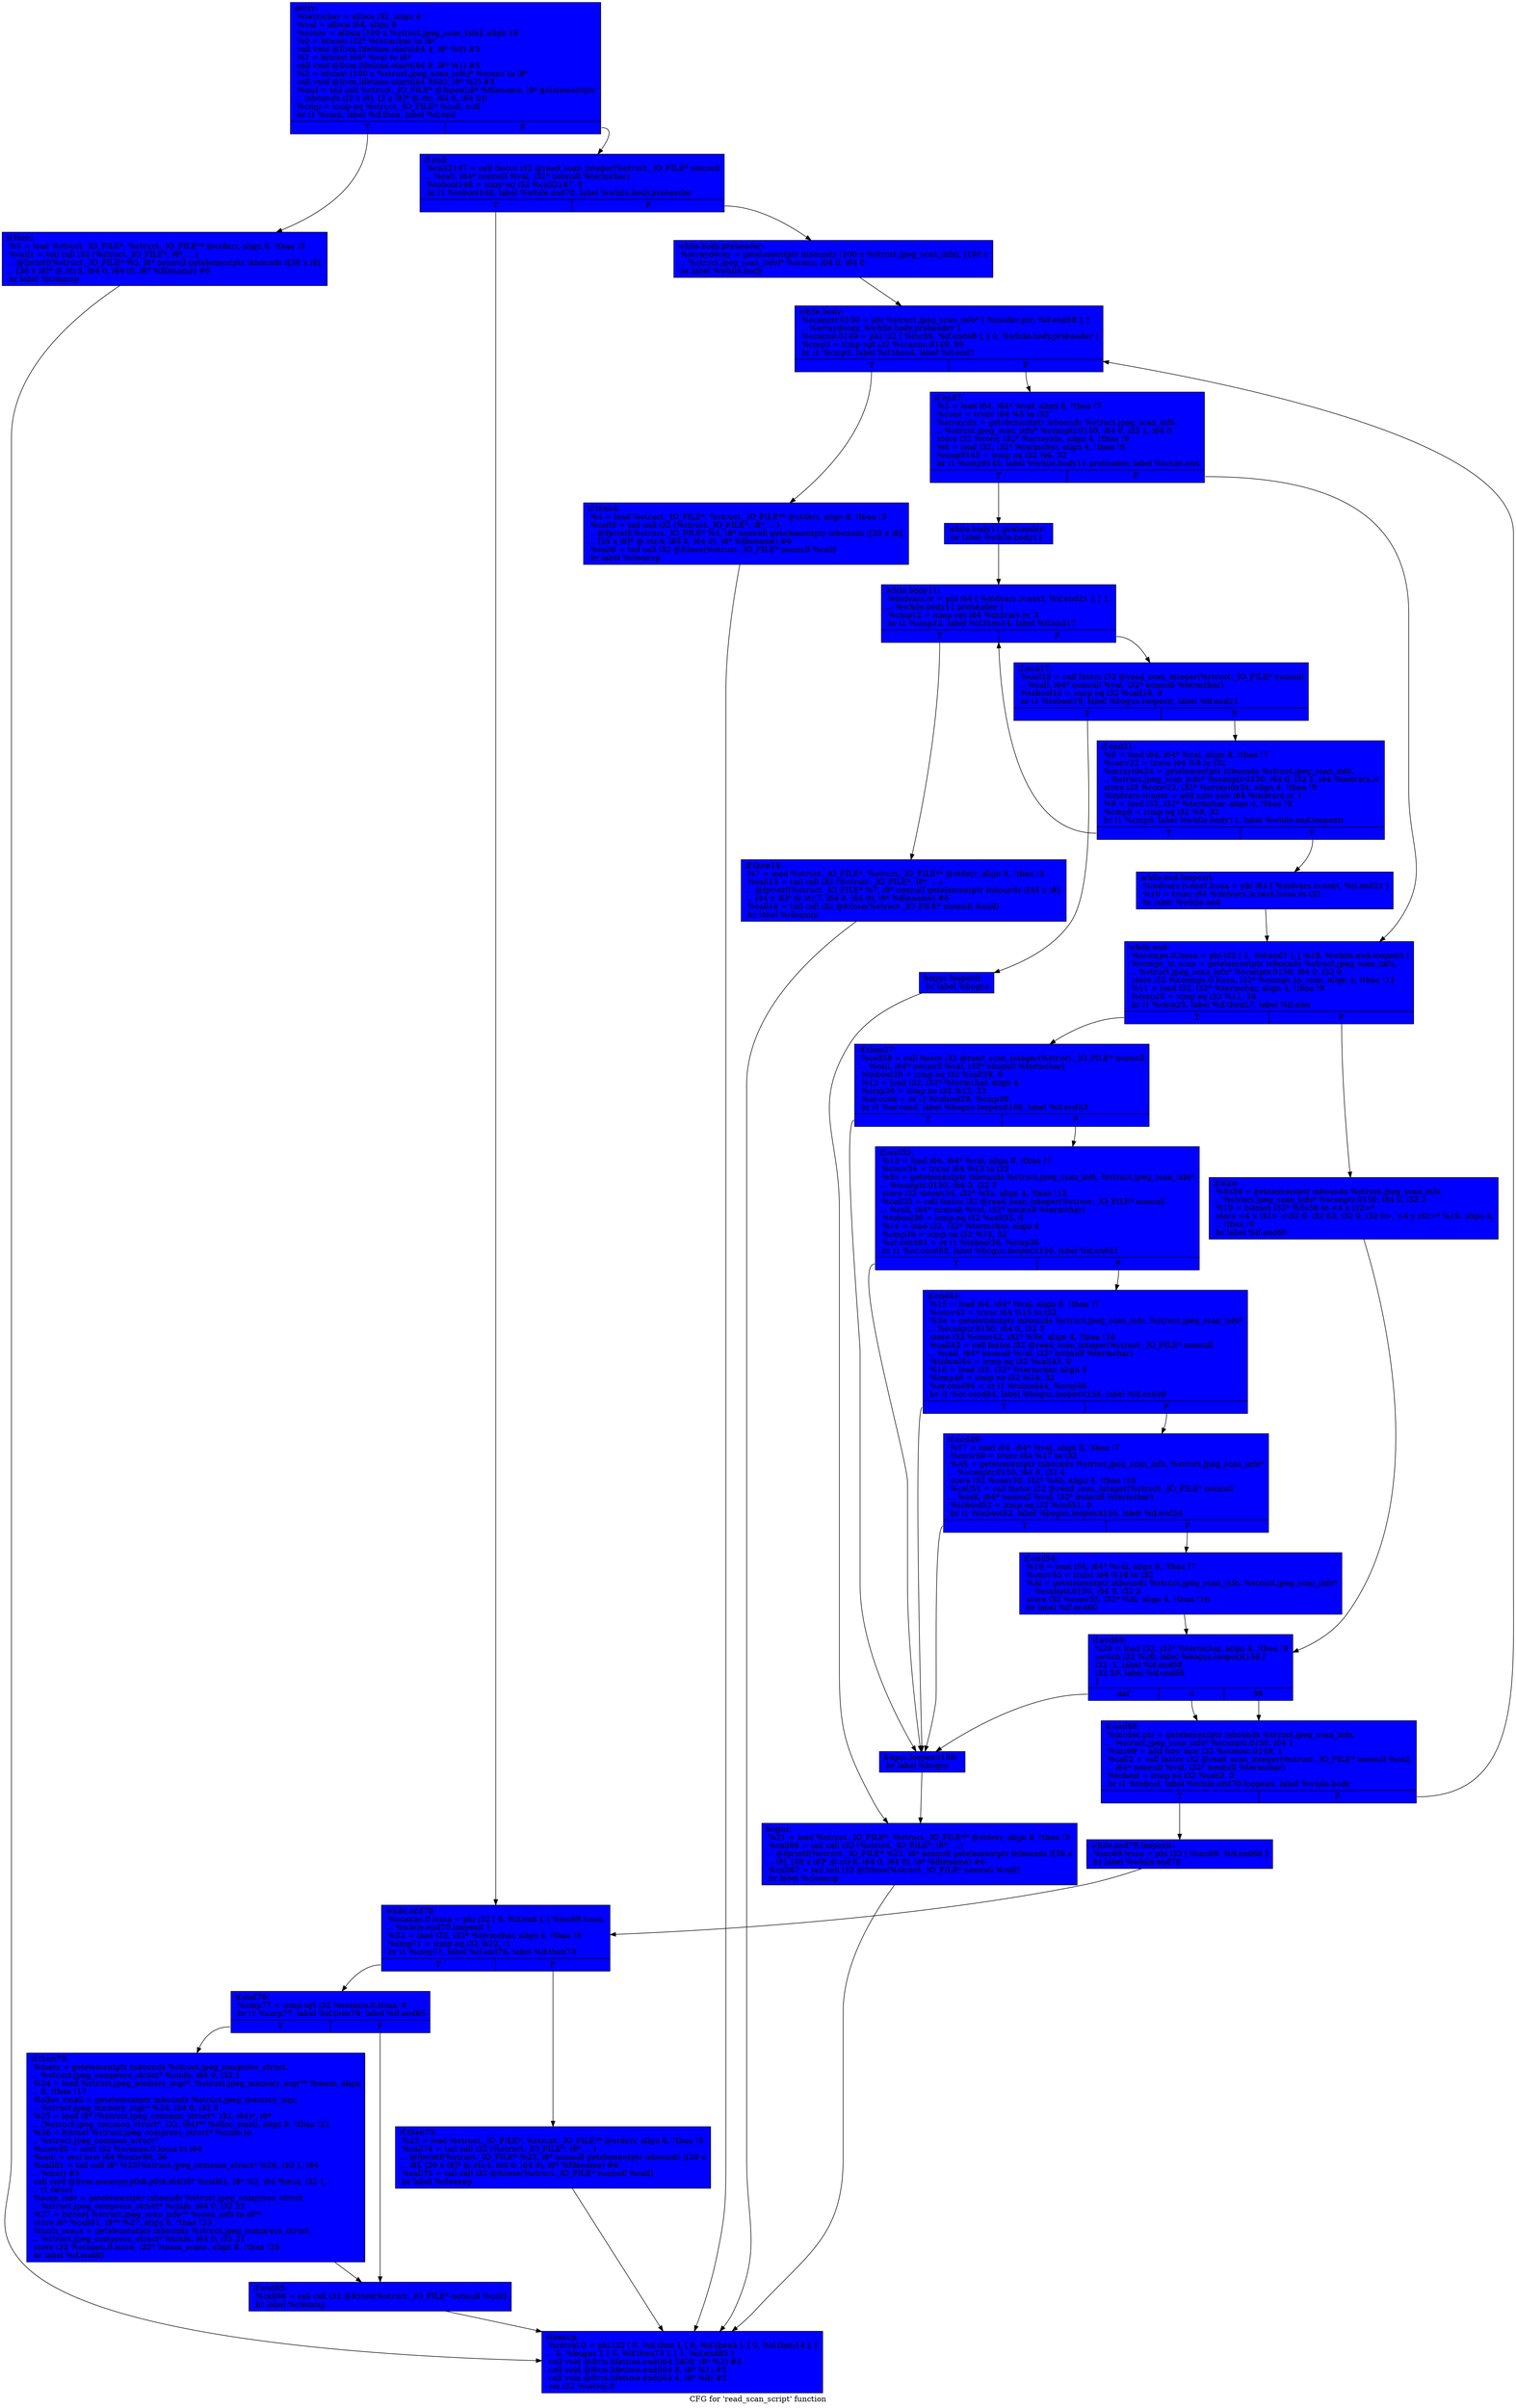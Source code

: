 digraph "CFG for 'read_scan_script' function" {
	label="CFG for 'read_scan_script' function";

	Node0x5e333c0 [shape=record, style = filled, fillcolor = blue, label="{entry:\l  %termchar = alloca i32, align 4\l  %val = alloca i64, align 8\l  %scans = alloca [100 x %struct.jpeg_scan_info], align 16\l  %0 = bitcast i32* %termchar to i8*\l  call void @llvm.lifetime.start(i64 4, i8* %0) #5\l  %1 = bitcast i64* %val to i8*\l  call void @llvm.lifetime.start(i64 8, i8* %1) #5\l  %2 = bitcast [100 x %struct.jpeg_scan_info]* %scans to i8*\l  call void @llvm.lifetime.start(i64 3600, i8* %2) #5\l  %call = tail call %struct._IO_FILE* @fopen(i8* %filename, i8* getelementptr\l... inbounds ([2 x i8], [2 x i8]* @.str, i64 0, i64 0))\l  %cmp = icmp eq %struct._IO_FILE* %call, null\l  br i1 %cmp, label %if.then, label %if.end\l|{<s0>T|<s1>F}}"];
	Node0x5e333c0:s0 -> Node0x5e43950;
	Node0x5e333c0:s1 -> Node0x5e43a20;
	Node0x5e43950 [shape=record, style = filled, fillcolor = blue, label="{if.then:                                          \l  %3 = load %struct._IO_FILE*, %struct._IO_FILE** @stderr, align 8, !tbaa !3\l  %call1 = tail call i32 (%struct._IO_FILE*, i8*, ...)\l... @fprintf(%struct._IO_FILE* %3, i8* nonnull getelementptr inbounds ([36 x i8],\l... [36 x i8]* @.str.5, i64 0, i64 0), i8* %filename) #6\l  br label %cleanup\l}"];
	Node0x5e43950 -> Node0x5e43d50;
	Node0x5e43a20 [shape=record, style = filled, fillcolor = blue, label="{if.end:                                           \l  %call2147 = call fastcc i32 @read_scan_integer(%struct._IO_FILE* nonnull\l... %call, i64* nonnull %val, i32* nonnull %termchar)\l  %tobool148 = icmp eq i32 %call2147, 0\l  br i1 %tobool148, label %while.end70, label %while.body.preheader\l|{<s0>T|<s1>F}}"];
	Node0x5e43a20:s0 -> Node0x5e44290;
	Node0x5e43a20:s1 -> Node0x5e44370;
	Node0x5e44370 [shape=record, style = filled, fillcolor = blue, label="{while.body.preheader:                             \l  %arraydecay = getelementptr inbounds [100 x %struct.jpeg_scan_info], [100 x\l... %struct.jpeg_scan_info]* %scans, i64 0, i64 0\l  br label %while.body\l}"];
	Node0x5e44370 -> Node0x5e445b0;
	Node0x5e445b0 [shape=record, style = filled, fillcolor = blue, label="{while.body:                                       \l  %scanptr.0150 = phi %struct.jpeg_scan_info* [ %incdec.ptr, %if.end68 ], [\l... %arraydecay, %while.body.preheader ]\l  %scanno.0149 = phi i32 [ %inc69, %if.end68 ], [ 0, %while.body.preheader ]\l  %cmp3 = icmp sgt i32 %scanno.0149, 99\l  br i1 %cmp3, label %if.then4, label %if.end7\l|{<s0>T|<s1>F}}"];
	Node0x5e445b0:s0 -> Node0x5e44af0;
	Node0x5e445b0:s1 -> Node0x5e44bd0;
	Node0x5e44af0 [shape=record, style = filled, fillcolor = blue, label="{if.then4:                                         \l  %4 = load %struct._IO_FILE*, %struct._IO_FILE** @stderr, align 8, !tbaa !3\l  %call5 = tail call i32 (%struct._IO_FILE*, i8*, ...)\l... @fprintf(%struct._IO_FILE* %4, i8* nonnull getelementptr inbounds ([35 x i8],\l... [35 x i8]* @.str.6, i64 0, i64 0), i8* %filename) #6\l  %call6 = tail call i32 @fclose(%struct._IO_FILE* nonnull %call)\l  br label %cleanup\l}"];
	Node0x5e44af0 -> Node0x5e43d50;
	Node0x5e44bd0 [shape=record, style = filled, fillcolor = blue, label="{if.end7:                                          \l  %5 = load i64, i64* %val, align 8, !tbaa !7\l  %conv = trunc i64 %5 to i32\l  %arrayidx = getelementptr inbounds %struct.jpeg_scan_info,\l... %struct.jpeg_scan_info* %scanptr.0150, i64 0, i32 1, i64 0\l  store i32 %conv, i32* %arrayidx, align 4, !tbaa !9\l  %6 = load i32, i32* %termchar, align 4, !tbaa !9\l  %cmp9145 = icmp eq i32 %6, 32\l  br i1 %cmp9145, label %while.body11.preheader, label %while.end\l|{<s0>T|<s1>F}}"];
	Node0x5e44bd0:s0 -> Node0x5e45560;
	Node0x5e44bd0:s1 -> Node0x5e45660;
	Node0x5e45560 [shape=record, style = filled, fillcolor = blue, label="{while.body11.preheader:                           \l  br label %while.body11\l}"];
	Node0x5e45560 -> Node0x5e457d0;
	Node0x5e457d0 [shape=record, style = filled, fillcolor = blue, label="{while.body11:                                     \l  %indvars.iv = phi i64 [ %indvars.iv.next, %if.end21 ], [ 1,\l... %while.body11.preheader ]\l  %cmp12 = icmp sgt i64 %indvars.iv, 3\l  br i1 %cmp12, label %if.then14, label %if.end17\l|{<s0>T|<s1>F}}"];
	Node0x5e457d0:s0 -> Node0x5e45b70;
	Node0x5e457d0:s1 -> Node0x5e45c50;
	Node0x5e45b70 [shape=record, style = filled, fillcolor = blue, label="{if.then14:                                        \l  %7 = load %struct._IO_FILE*, %struct._IO_FILE** @stderr, align 8, !tbaa !3\l  %call15 = tail call i32 (%struct._IO_FILE*, i8*, ...)\l... @fprintf(%struct._IO_FILE* %7, i8* nonnull getelementptr inbounds ([44 x i8],\l... [44 x i8]* @.str.7, i64 0, i64 0), i8* %filename) #6\l  %call16 = tail call i32 @fclose(%struct._IO_FILE* nonnull %call)\l  br label %cleanup\l}"];
	Node0x5e45b70 -> Node0x5e43d50;
	Node0x5e45c50 [shape=record, style = filled, fillcolor = blue, label="{if.end17:                                         \l  %call18 = call fastcc i32 @read_scan_integer(%struct._IO_FILE* nonnull\l... %call, i64* nonnull %val, i32* nonnull %termchar)\l  %tobool19 = icmp eq i32 %call18, 0\l  br i1 %tobool19, label %bogus.loopexit, label %if.end21\l|{<s0>T|<s1>F}}"];
	Node0x5e45c50:s0 -> Node0x5e46320;
	Node0x5e45c50:s1 -> Node0x5e458f0;
	Node0x5e458f0 [shape=record, style = filled, fillcolor = blue, label="{if.end21:                                         \l  %8 = load i64, i64* %val, align 8, !tbaa !7\l  %conv22 = trunc i64 %8 to i32\l  %arrayidx24 = getelementptr inbounds %struct.jpeg_scan_info,\l... %struct.jpeg_scan_info* %scanptr.0150, i64 0, i32 1, i64 %indvars.iv\l  store i32 %conv22, i32* %arrayidx24, align 4, !tbaa !9\l  %indvars.iv.next = add nuw nsw i64 %indvars.iv, 1\l  %9 = load i32, i32* %termchar, align 4, !tbaa !9\l  %cmp9 = icmp eq i32 %9, 32\l  br i1 %cmp9, label %while.body11, label %while.end.loopexit\l|{<s0>T|<s1>F}}"];
	Node0x5e458f0:s0 -> Node0x5e457d0;
	Node0x5e458f0:s1 -> Node0x5e44d30;
	Node0x5e44d30 [shape=record, style = filled, fillcolor = blue, label="{while.end.loopexit:                               \l  %indvars.iv.next.lcssa = phi i64 [ %indvars.iv.next, %if.end21 ]\l  %10 = trunc i64 %indvars.iv.next.lcssa to i32\l  br label %while.end\l}"];
	Node0x5e44d30 -> Node0x5e45660;
	Node0x5e45660 [shape=record, style = filled, fillcolor = blue, label="{while.end:                                        \l  %ncomps.0.lcssa = phi i32 [ 1, %if.end7 ], [ %10, %while.end.loopexit ]\l  %comps_in_scan = getelementptr inbounds %struct.jpeg_scan_info,\l... %struct.jpeg_scan_info* %scanptr.0150, i64 0, i32 0\l  store i32 %ncomps.0.lcssa, i32* %comps_in_scan, align 4, !tbaa !11\l  %11 = load i32, i32* %termchar, align 4, !tbaa !9\l  %cmp25 = icmp eq i32 %11, 58\l  br i1 %cmp25, label %if.then27, label %if.else\l|{<s0>T|<s1>F}}"];
	Node0x5e45660:s0 -> Node0x5e470e0;
	Node0x5e45660:s1 -> Node0x5e471c0;
	Node0x5e470e0 [shape=record, style = filled, fillcolor = blue, label="{if.then27:                                        \l  %call28 = call fastcc i32 @read_scan_integer(%struct._IO_FILE* nonnull\l... %call, i64* nonnull %val, i32* nonnull %termchar)\l  %tobool29 = icmp eq i32 %call28, 0\l  %12 = load i32, i32* %termchar, align 4\l  %cmp30 = icmp ne i32 %12, 32\l  %or.cond = or i1 %tobool29, %cmp30\l  br i1 %or.cond, label %bogus.loopexit156, label %if.end33\l|{<s0>T|<s1>F}}"];
	Node0x5e470e0:s0 -> Node0x5e3f670;
	Node0x5e470e0:s1 -> Node0x5e3f770;
	Node0x5e3f770 [shape=record, style = filled, fillcolor = blue, label="{if.end33:                                         \l  %13 = load i64, i64* %val, align 8, !tbaa !7\l  %conv34 = trunc i64 %13 to i32\l  %Ss = getelementptr inbounds %struct.jpeg_scan_info, %struct.jpeg_scan_info*\l... %scanptr.0150, i64 0, i32 2\l  store i32 %conv34, i32* %Ss, align 4, !tbaa !13\l  %call35 = call fastcc i32 @read_scan_integer(%struct._IO_FILE* nonnull\l... %call, i64* nonnull %val, i32* nonnull %termchar)\l  %tobool36 = icmp eq i32 %call35, 0\l  %14 = load i32, i32* %termchar, align 4\l  %cmp38 = icmp ne i32 %14, 32\l  %or.cond93 = or i1 %tobool36, %cmp38\l  br i1 %or.cond93, label %bogus.loopexit156, label %if.end41\l|{<s0>T|<s1>F}}"];
	Node0x5e3f770:s0 -> Node0x5e3f670;
	Node0x5e3f770:s1 -> Node0x5e3ffa0;
	Node0x5e3ffa0 [shape=record, style = filled, fillcolor = blue, label="{if.end41:                                         \l  %15 = load i64, i64* %val, align 8, !tbaa !7\l  %conv42 = trunc i64 %15 to i32\l  %Se = getelementptr inbounds %struct.jpeg_scan_info, %struct.jpeg_scan_info*\l... %scanptr.0150, i64 0, i32 3\l  store i32 %conv42, i32* %Se, align 4, !tbaa !14\l  %call43 = call fastcc i32 @read_scan_integer(%struct._IO_FILE* nonnull\l... %call, i64* nonnull %val, i32* nonnull %termchar)\l  %tobool44 = icmp eq i32 %call43, 0\l  %16 = load i32, i32* %termchar, align 4\l  %cmp46 = icmp ne i32 %16, 32\l  %or.cond94 = or i1 %tobool44, %cmp46\l  br i1 %or.cond94, label %bogus.loopexit156, label %if.end49\l|{<s0>T|<s1>F}}"];
	Node0x5e3ffa0:s0 -> Node0x5e3f670;
	Node0x5e3ffa0:s1 -> Node0x5e49820;
	Node0x5e49820 [shape=record, style = filled, fillcolor = blue, label="{if.end49:                                         \l  %17 = load i64, i64* %val, align 8, !tbaa !7\l  %conv50 = trunc i64 %17 to i32\l  %Ah = getelementptr inbounds %struct.jpeg_scan_info, %struct.jpeg_scan_info*\l... %scanptr.0150, i64 0, i32 4\l  store i32 %conv50, i32* %Ah, align 4, !tbaa !15\l  %call51 = call fastcc i32 @read_scan_integer(%struct._IO_FILE* nonnull\l... %call, i64* nonnull %val, i32* nonnull %termchar)\l  %tobool52 = icmp eq i32 %call51, 0\l  br i1 %tobool52, label %bogus.loopexit156, label %if.end54\l|{<s0>T|<s1>F}}"];
	Node0x5e49820:s0 -> Node0x5e3f670;
	Node0x5e49820:s1 -> Node0x5e49ec0;
	Node0x5e49ec0 [shape=record, style = filled, fillcolor = blue, label="{if.end54:                                         \l  %18 = load i64, i64* %val, align 8, !tbaa !7\l  %conv55 = trunc i64 %18 to i32\l  %Al = getelementptr inbounds %struct.jpeg_scan_info, %struct.jpeg_scan_info*\l... %scanptr.0150, i64 0, i32 5\l  store i32 %conv55, i32* %Al, align 4, !tbaa !16\l  br label %if.end60\l}"];
	Node0x5e49ec0 -> Node0x5e4a310;
	Node0x5e471c0 [shape=record, style = filled, fillcolor = blue, label="{if.else:                                          \l  %Ss56 = getelementptr inbounds %struct.jpeg_scan_info,\l... %struct.jpeg_scan_info* %scanptr.0150, i64 0, i32 2\l  %19 = bitcast i32* %Ss56 to \<4 x i32\>*\l  store \<4 x i32\> \<i32 0, i32 63, i32 0, i32 0\>, \<4 x i32\>* %19, align 4,\l... !tbaa !9\l  br label %if.end60\l}"];
	Node0x5e471c0 -> Node0x5e4a310;
	Node0x5e4a310 [shape=record, style = filled, fillcolor = blue, label="{if.end60:                                         \l  %20 = load i32, i32* %termchar, align 4, !tbaa !9\l  switch i32 %20, label %bogus.loopexit156 [\l    i32 -1, label %if.end68\l    i32 59, label %if.end68\l  ]\l|{<s0>def|<s1>-1|<s2>59}}"];
	Node0x5e4a310:s0 -> Node0x5e3f670;
	Node0x5e4a310:s1 -> Node0x5e446d0;
	Node0x5e4a310:s2 -> Node0x5e446d0;
	Node0x5e46320 [shape=record, style = filled, fillcolor = blue, label="{bogus.loopexit:                                   \l  br label %bogus\l}"];
	Node0x5e46320 -> Node0x5e4ae20;
	Node0x5e3f670 [shape=record, style = filled, fillcolor = blue, label="{bogus.loopexit156:                                \l  br label %bogus\l}"];
	Node0x5e3f670 -> Node0x5e4ae20;
	Node0x5e4ae20 [shape=record, style = filled, fillcolor = blue, label="{bogus:                                            \l  %21 = load %struct._IO_FILE*, %struct._IO_FILE** @stderr, align 8, !tbaa !3\l  %call66 = tail call i32 (%struct._IO_FILE*, i8*, ...)\l... @fprintf(%struct._IO_FILE* %21, i8* nonnull getelementptr inbounds ([38 x\l... i8], [38 x i8]* @.str.8, i64 0, i64 0), i8* %filename) #6\l  %call67 = tail call i32 @fclose(%struct._IO_FILE* nonnull %call)\l  br label %cleanup\l}"];
	Node0x5e4ae20 -> Node0x5e43d50;
	Node0x5e446d0 [shape=record, style = filled, fillcolor = blue, label="{if.end68:                                         \l  %incdec.ptr = getelementptr inbounds %struct.jpeg_scan_info,\l... %struct.jpeg_scan_info* %scanptr.0150, i64 1\l  %inc69 = add nuw nsw i32 %scanno.0149, 1\l  %call2 = call fastcc i32 @read_scan_integer(%struct._IO_FILE* nonnull %call,\l... i64* nonnull %val, i32* nonnull %termchar)\l  %tobool = icmp eq i32 %call2, 0\l  br i1 %tobool, label %while.end70.loopexit, label %while.body\l|{<s0>T|<s1>F}}"];
	Node0x5e446d0:s0 -> Node0x5e4b510;
	Node0x5e446d0:s1 -> Node0x5e445b0;
	Node0x5e4b510 [shape=record, style = filled, fillcolor = blue, label="{while.end70.loopexit:                             \l  %inc69.lcssa = phi i32 [ %inc69, %if.end68 ]\l  br label %while.end70\l}"];
	Node0x5e4b510 -> Node0x5e44290;
	Node0x5e44290 [shape=record, style = filled, fillcolor = blue, label="{while.end70:                                      \l  %scanno.0.lcssa = phi i32 [ 0, %if.end ], [ %inc69.lcssa,\l... %while.end70.loopexit ]\l  %22 = load i32, i32* %termchar, align 4, !tbaa !9\l  %cmp71 = icmp eq i32 %22, -1\l  br i1 %cmp71, label %if.end76, label %if.then73\l|{<s0>T|<s1>F}}"];
	Node0x5e44290:s0 -> Node0x5e4b740;
	Node0x5e44290:s1 -> Node0x5e4b820;
	Node0x5e4b820 [shape=record, style = filled, fillcolor = blue, label="{if.then73:                                        \l  %23 = load %struct._IO_FILE*, %struct._IO_FILE** @stderr, align 8, !tbaa !3\l  %call74 = tail call i32 (%struct._IO_FILE*, i8*, ...)\l... @fprintf(%struct._IO_FILE* %23, i8* nonnull getelementptr inbounds ([29 x\l... i8], [29 x i8]* @.str.4, i64 0, i64 0), i8* %filename) #6\l  %call75 = tail call i32 @fclose(%struct._IO_FILE* nonnull %call)\l  br label %cleanup\l}"];
	Node0x5e4b820 -> Node0x5e43d50;
	Node0x5e4b740 [shape=record, style = filled, fillcolor = blue, label="{if.end76:                                         \l  %cmp77 = icmp sgt i32 %scanno.0.lcssa, 0\l  br i1 %cmp77, label %if.then79, label %if.end85\l|{<s0>T|<s1>F}}"];
	Node0x5e4b740:s0 -> Node0x5e46bc0;
	Node0x5e4b740:s1 -> Node0x5e46c40;
	Node0x5e46bc0 [shape=record, style = filled, fillcolor = blue, label="{if.then79:                                        \l  %mem = getelementptr inbounds %struct.jpeg_compress_struct,\l... %struct.jpeg_compress_struct* %cinfo, i64 0, i32 1\l  %24 = load %struct.jpeg_memory_mgr*, %struct.jpeg_memory_mgr** %mem, align\l... 8, !tbaa !17\l  %alloc_small = getelementptr inbounds %struct.jpeg_memory_mgr,\l... %struct.jpeg_memory_mgr* %24, i64 0, i32 0\l  %25 = load i8* (%struct.jpeg_common_struct*, i32, i64)*, i8*\l... (%struct.jpeg_common_struct*, i32, i64)** %alloc_small, align 8, !tbaa !21\l  %26 = bitcast %struct.jpeg_compress_struct* %cinfo to\l... %struct.jpeg_common_struct*\l  %conv80 = sext i32 %scanno.0.lcssa to i64\l  %mul = mul nsw i64 %conv80, 36\l  %call81 = tail call i8* %25(%struct.jpeg_common_struct* %26, i32 1, i64\l... %mul) #5\l  call void @llvm.memcpy.p0i8.p0i8.i64(i8* %call81, i8* %2, i64 %mul, i32 1,\l... i1 false)\l  %scan_info = getelementptr inbounds %struct.jpeg_compress_struct,\l... %struct.jpeg_compress_struct* %cinfo, i64 0, i32 22\l  %27 = bitcast %struct.jpeg_scan_info** %scan_info to i8**\l  store i8* %call81, i8** %27, align 8, !tbaa !23\l  %num_scans = getelementptr inbounds %struct.jpeg_compress_struct,\l... %struct.jpeg_compress_struct* %cinfo, i64 0, i32 21\l  store i32 %scanno.0.lcssa, i32* %num_scans, align 8, !tbaa !24\l  br label %if.end85\l}"];
	Node0x5e46bc0 -> Node0x5e46c40;
	Node0x5e46c40 [shape=record, style = filled, fillcolor = blue, label="{if.end85:                                         \l  %call86 = tail call i32 @fclose(%struct._IO_FILE* nonnull %call)\l  br label %cleanup\l}"];
	Node0x5e46c40 -> Node0x5e43d50;
	Node0x5e43d50 [shape=record, style = filled, fillcolor = blue, label="{cleanup:                                          \l  %retval.0 = phi i32 [ 0, %if.then ], [ 0, %if.then4 ], [ 0, %if.then14 ], [\l... 0, %bogus ], [ 0, %if.then73 ], [ 1, %if.end85 ]\l  call void @llvm.lifetime.end(i64 3600, i8* %2) #5\l  call void @llvm.lifetime.end(i64 8, i8* %1) #5\l  call void @llvm.lifetime.end(i64 4, i8* %0) #5\l  ret i32 %retval.0\l}"];
}

